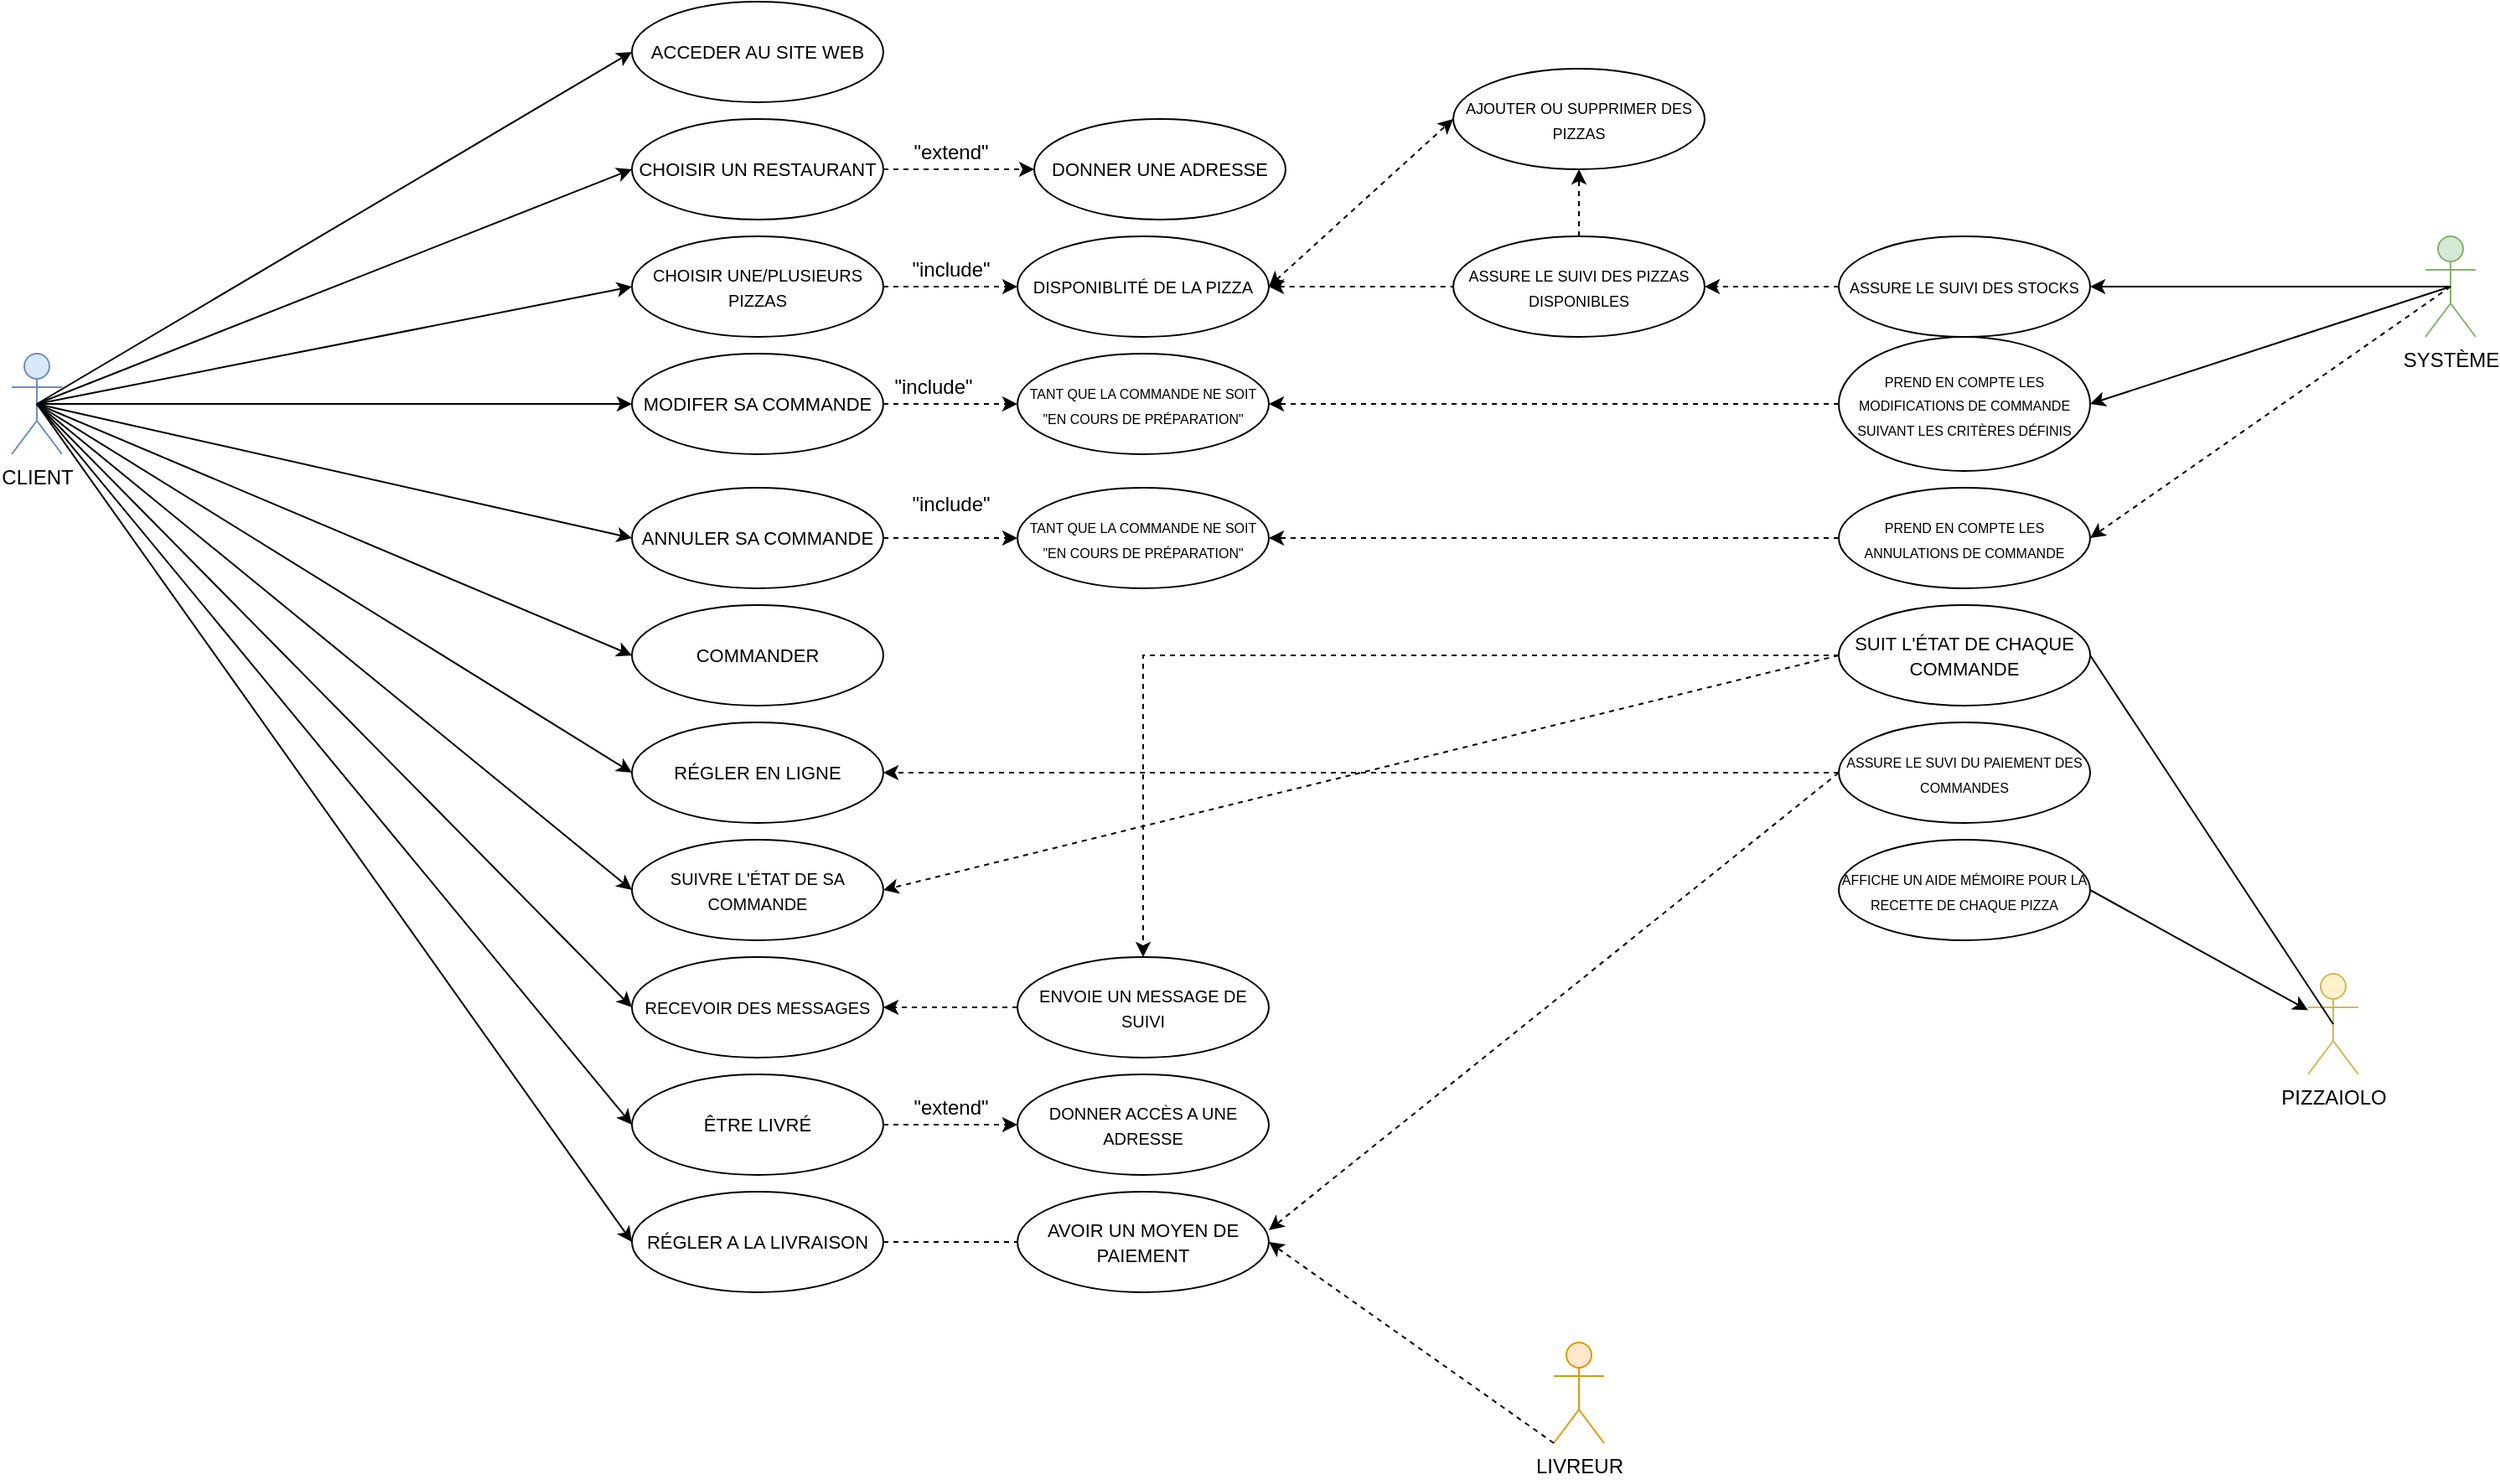 <mxfile version="12.9.10" type="github">
  <diagram id="UFQtD4HVYV3ZrvzeGqqZ" name="Page-1">
    <mxGraphModel dx="946" dy="522" grid="1" gridSize="10" guides="1" tooltips="1" connect="1" arrows="1" fold="1" page="1" pageScale="1" pageWidth="827" pageHeight="1169" math="0" shadow="0">
      <root>
        <mxCell id="0" />
        <mxCell id="1" parent="0" />
        <mxCell id="yTkPrfJT6yr5neGQz8j2-2" value="SYSTÈME" style="shape=umlActor;verticalLabelPosition=bottom;labelBackgroundColor=#ffffff;verticalAlign=top;html=1;outlineConnect=0;fillColor=#d5e8d4;strokeColor=#82b366;" vertex="1" parent="1">
          <mxGeometry x="1470" y="580" width="30" height="60" as="geometry" />
        </mxCell>
        <mxCell id="yTkPrfJT6yr5neGQz8j2-3" value="CLIENT" style="shape=umlActor;verticalLabelPosition=bottom;labelBackgroundColor=#ffffff;verticalAlign=top;html=1;outlineConnect=0;fillColor=#dae8fc;strokeColor=#6c8ebf;" vertex="1" parent="1">
          <mxGeometry x="30" y="650" width="30" height="60" as="geometry" />
        </mxCell>
        <mxCell id="yTkPrfJT6yr5neGQz8j2-4" value="&lt;font style=&quot;font-size: 11px&quot;&gt;ACCEDER AU SITE WEB&lt;/font&gt;" style="ellipse;whiteSpace=wrap;html=1;" vertex="1" parent="1">
          <mxGeometry x="400" y="440" width="150" height="60" as="geometry" />
        </mxCell>
        <mxCell id="yTkPrfJT6yr5neGQz8j2-24" value="" style="endArrow=classic;html=1;entryX=0;entryY=0.5;entryDx=0;entryDy=0;exitX=0.5;exitY=0.5;exitDx=0;exitDy=0;exitPerimeter=0;" edge="1" parent="1" source="yTkPrfJT6yr5neGQz8j2-3" target="yTkPrfJT6yr5neGQz8j2-4">
          <mxGeometry width="50" height="50" relative="1" as="geometry">
            <mxPoint x="110" y="590" as="sourcePoint" />
            <mxPoint x="160" y="540" as="targetPoint" />
          </mxGeometry>
        </mxCell>
        <mxCell id="yTkPrfJT6yr5neGQz8j2-37" value="" style="edgeStyle=orthogonalEdgeStyle;rounded=0;orthogonalLoop=1;jettySize=auto;html=1;dashed=1;" edge="1" parent="1" source="yTkPrfJT6yr5neGQz8j2-26" target="yTkPrfJT6yr5neGQz8j2-36">
          <mxGeometry relative="1" as="geometry" />
        </mxCell>
        <mxCell id="yTkPrfJT6yr5neGQz8j2-38" value="&quot;include&quot;" style="text;html=1;align=center;verticalAlign=middle;resizable=0;points=[];" vertex="1" connectable="0" parent="yTkPrfJT6yr5neGQz8j2-37">
          <mxGeometry x="0.225" relative="1" as="geometry">
            <mxPoint x="-9" y="-10" as="offset" />
          </mxGeometry>
        </mxCell>
        <mxCell id="yTkPrfJT6yr5neGQz8j2-26" value="&lt;font style=&quot;font-size: 10px&quot;&gt;CHOISIR UNE/PLUSIEURS PIZZAS&lt;/font&gt;" style="ellipse;whiteSpace=wrap;html=1;" vertex="1" parent="1">
          <mxGeometry x="400" y="580" width="150" height="60" as="geometry" />
        </mxCell>
        <mxCell id="yTkPrfJT6yr5neGQz8j2-36" value="&lt;font style=&quot;font-size: 10px&quot;&gt;DISPONIBLITÉ DE LA PIZZA&lt;/font&gt;" style="ellipse;whiteSpace=wrap;html=1;" vertex="1" parent="1">
          <mxGeometry x="630" y="580" width="150" height="60" as="geometry" />
        </mxCell>
        <mxCell id="yTkPrfJT6yr5neGQz8j2-27" value="&lt;font style=&quot;font-size: 11px&quot;&gt;COMMANDER&lt;/font&gt;" style="ellipse;whiteSpace=wrap;html=1;" vertex="1" parent="1">
          <mxGeometry x="400" y="800" width="150" height="60" as="geometry" />
        </mxCell>
        <mxCell id="yTkPrfJT6yr5neGQz8j2-28" value="" style="endArrow=classic;html=1;entryX=0;entryY=0.5;entryDx=0;entryDy=0;exitX=0.5;exitY=0.5;exitDx=0;exitDy=0;exitPerimeter=0;" edge="1" parent="1" source="yTkPrfJT6yr5neGQz8j2-3" target="yTkPrfJT6yr5neGQz8j2-26">
          <mxGeometry width="50" height="50" relative="1" as="geometry">
            <mxPoint x="110" y="590" as="sourcePoint" />
            <mxPoint x="520" y="680" as="targetPoint" />
          </mxGeometry>
        </mxCell>
        <mxCell id="yTkPrfJT6yr5neGQz8j2-30" value="" style="endArrow=classic;html=1;entryX=0;entryY=0.5;entryDx=0;entryDy=0;exitX=0.5;exitY=0.5;exitDx=0;exitDy=0;exitPerimeter=0;" edge="1" parent="1" source="yTkPrfJT6yr5neGQz8j2-3" target="yTkPrfJT6yr5neGQz8j2-27">
          <mxGeometry width="50" height="50" relative="1" as="geometry">
            <mxPoint x="110" y="590" as="sourcePoint" />
            <mxPoint x="160" y="540" as="targetPoint" />
          </mxGeometry>
        </mxCell>
        <mxCell id="yTkPrfJT6yr5neGQz8j2-33" value="" style="edgeStyle=orthogonalEdgeStyle;rounded=0;orthogonalLoop=1;jettySize=auto;html=1;dashed=1;" edge="1" parent="1" source="yTkPrfJT6yr5neGQz8j2-31" target="yTkPrfJT6yr5neGQz8j2-32">
          <mxGeometry relative="1" as="geometry" />
        </mxCell>
        <mxCell id="yTkPrfJT6yr5neGQz8j2-31" value="&lt;font style=&quot;font-size: 11px&quot;&gt;CHOISIR UN RESTAURANT&lt;/font&gt;" style="ellipse;whiteSpace=wrap;html=1;" vertex="1" parent="1">
          <mxGeometry x="400" y="510" width="150" height="60" as="geometry" />
        </mxCell>
        <mxCell id="yTkPrfJT6yr5neGQz8j2-32" value="&lt;font style=&quot;font-size: 11px&quot;&gt;DONNER UNE ADRESSE&lt;/font&gt;" style="ellipse;whiteSpace=wrap;html=1;" vertex="1" parent="1">
          <mxGeometry x="640" y="510" width="150" height="60" as="geometry" />
        </mxCell>
        <mxCell id="yTkPrfJT6yr5neGQz8j2-34" value="" style="endArrow=classic;html=1;entryX=0;entryY=0.5;entryDx=0;entryDy=0;exitX=0.5;exitY=0.5;exitDx=0;exitDy=0;exitPerimeter=0;" edge="1" parent="1" source="yTkPrfJT6yr5neGQz8j2-3" target="yTkPrfJT6yr5neGQz8j2-31">
          <mxGeometry width="50" height="50" relative="1" as="geometry">
            <mxPoint x="110" y="590" as="sourcePoint" />
            <mxPoint x="160" y="540" as="targetPoint" />
          </mxGeometry>
        </mxCell>
        <mxCell id="yTkPrfJT6yr5neGQz8j2-35" value="&quot;extend&quot;" style="text;html=1;align=center;verticalAlign=middle;resizable=0;points=[];autosize=1;" vertex="1" parent="1">
          <mxGeometry x="560" y="520" width="60" height="20" as="geometry" />
        </mxCell>
        <mxCell id="yTkPrfJT6yr5neGQz8j2-42" value="" style="edgeStyle=orthogonalEdgeStyle;rounded=0;orthogonalLoop=1;jettySize=auto;html=1;dashed=1;" edge="1" parent="1" source="yTkPrfJT6yr5neGQz8j2-39" target="yTkPrfJT6yr5neGQz8j2-41">
          <mxGeometry relative="1" as="geometry" />
        </mxCell>
        <mxCell id="yTkPrfJT6yr5neGQz8j2-39" value="&lt;font style=&quot;font-size: 11px&quot;&gt;MODIFER SA COMMANDE&lt;/font&gt;" style="ellipse;whiteSpace=wrap;html=1;" vertex="1" parent="1">
          <mxGeometry x="400" y="650" width="150" height="60" as="geometry" />
        </mxCell>
        <mxCell id="yTkPrfJT6yr5neGQz8j2-41" value="&lt;font style=&quot;font-size: 8px&quot;&gt;TANT QUE LA COMMANDE NE SOIT &quot;EN COURS DE PRÉPARATION&quot;&lt;/font&gt;" style="ellipse;whiteSpace=wrap;html=1;" vertex="1" parent="1">
          <mxGeometry x="630" y="650" width="150" height="60" as="geometry" />
        </mxCell>
        <mxCell id="yTkPrfJT6yr5neGQz8j2-40" value="" style="endArrow=classic;html=1;entryX=0;entryY=0.5;entryDx=0;entryDy=0;exitX=0.5;exitY=0.5;exitDx=0;exitDy=0;exitPerimeter=0;" edge="1" parent="1" source="yTkPrfJT6yr5neGQz8j2-3" target="yTkPrfJT6yr5neGQz8j2-39">
          <mxGeometry width="50" height="50" relative="1" as="geometry">
            <mxPoint x="110" y="590" as="sourcePoint" />
            <mxPoint x="160" y="540" as="targetPoint" />
          </mxGeometry>
        </mxCell>
        <mxCell id="yTkPrfJT6yr5neGQz8j2-43" value="&quot;include&quot;" style="text;html=1;strokeColor=none;fillColor=none;align=center;verticalAlign=middle;whiteSpace=wrap;rounded=0;" vertex="1" parent="1">
          <mxGeometry x="560" y="660" width="40" height="20" as="geometry" />
        </mxCell>
        <mxCell id="yTkPrfJT6yr5neGQz8j2-47" value="" style="edgeStyle=orthogonalEdgeStyle;rounded=0;orthogonalLoop=1;jettySize=auto;html=1;dashed=1;" edge="1" parent="1" source="yTkPrfJT6yr5neGQz8j2-44" target="yTkPrfJT6yr5neGQz8j2-46">
          <mxGeometry relative="1" as="geometry" />
        </mxCell>
        <mxCell id="yTkPrfJT6yr5neGQz8j2-44" value="&lt;font style=&quot;font-size: 11px&quot;&gt;ANNULER SA COMMANDE&lt;/font&gt;" style="ellipse;whiteSpace=wrap;html=1;" vertex="1" parent="1">
          <mxGeometry x="400" y="730" width="150" height="60" as="geometry" />
        </mxCell>
        <mxCell id="yTkPrfJT6yr5neGQz8j2-46" value="&lt;span style=&quot;font-size: 8px&quot;&gt;TANT QUE LA COMMANDE NE SOIT &quot;EN COURS DE PRÉPARATION&quot;&lt;/span&gt;" style="ellipse;whiteSpace=wrap;html=1;" vertex="1" parent="1">
          <mxGeometry x="630" y="730" width="150" height="60" as="geometry" />
        </mxCell>
        <mxCell id="yTkPrfJT6yr5neGQz8j2-45" value="" style="endArrow=classic;html=1;entryX=0;entryY=0.5;entryDx=0;entryDy=0;exitX=0.5;exitY=0.5;exitDx=0;exitDy=0;exitPerimeter=0;" edge="1" parent="1" source="yTkPrfJT6yr5neGQz8j2-3" target="yTkPrfJT6yr5neGQz8j2-44">
          <mxGeometry width="50" height="50" relative="1" as="geometry">
            <mxPoint x="110" y="590" as="sourcePoint" />
            <mxPoint x="170" y="540" as="targetPoint" />
          </mxGeometry>
        </mxCell>
        <mxCell id="yTkPrfJT6yr5neGQz8j2-48" value="&quot;include&quot;" style="text;html=1;align=center;verticalAlign=middle;resizable=0;points=[];autosize=1;" vertex="1" parent="1">
          <mxGeometry x="560" y="730" width="60" height="20" as="geometry" />
        </mxCell>
        <mxCell id="yTkPrfJT6yr5neGQz8j2-53" value="" style="edgeStyle=orthogonalEdgeStyle;rounded=0;orthogonalLoop=1;jettySize=auto;html=1;dashed=1;" edge="1" parent="1" source="yTkPrfJT6yr5neGQz8j2-49" target="yTkPrfJT6yr5neGQz8j2-52">
          <mxGeometry relative="1" as="geometry" />
        </mxCell>
        <mxCell id="yTkPrfJT6yr5neGQz8j2-54" value="&quot;extend&quot;" style="text;html=1;align=center;verticalAlign=middle;resizable=0;points=[];" vertex="1" connectable="0" parent="yTkPrfJT6yr5neGQz8j2-53">
          <mxGeometry x="0.05" y="-2" relative="1" as="geometry">
            <mxPoint x="-2" y="-12" as="offset" />
          </mxGeometry>
        </mxCell>
        <mxCell id="yTkPrfJT6yr5neGQz8j2-49" value="&lt;span style=&quot;font-size: 11px&quot;&gt;ÊTRE LIVRÉ&lt;/span&gt;" style="ellipse;whiteSpace=wrap;html=1;" vertex="1" parent="1">
          <mxGeometry x="400" y="1080" width="150" height="60" as="geometry" />
        </mxCell>
        <mxCell id="yTkPrfJT6yr5neGQz8j2-52" value="&lt;font style=&quot;font-size: 10px&quot;&gt;DONNER ACCÈS A UNE ADRESSE&lt;/font&gt;" style="ellipse;whiteSpace=wrap;html=1;" vertex="1" parent="1">
          <mxGeometry x="630" y="1080" width="150" height="60" as="geometry" />
        </mxCell>
        <mxCell id="yTkPrfJT6yr5neGQz8j2-51" value="" style="endArrow=classic;html=1;entryX=0;entryY=0.5;entryDx=0;entryDy=0;exitX=0.5;exitY=0.5;exitDx=0;exitDy=0;exitPerimeter=0;" edge="1" parent="1" source="yTkPrfJT6yr5neGQz8j2-3" target="yTkPrfJT6yr5neGQz8j2-49">
          <mxGeometry width="50" height="50" relative="1" as="geometry">
            <mxPoint x="110" y="590" as="sourcePoint" />
            <mxPoint x="320" y="840" as="targetPoint" />
          </mxGeometry>
        </mxCell>
        <mxCell id="yTkPrfJT6yr5neGQz8j2-56" value="&lt;font style=&quot;font-size: 11px&quot;&gt;RÉGLER EN LIGNE&lt;/font&gt;" style="ellipse;whiteSpace=wrap;html=1;" vertex="1" parent="1">
          <mxGeometry x="400" y="870" width="150" height="60" as="geometry" />
        </mxCell>
        <mxCell id="yTkPrfJT6yr5neGQz8j2-57" value="" style="endArrow=classic;html=1;entryX=0;entryY=0.5;entryDx=0;entryDy=0;exitX=0.5;exitY=0.5;exitDx=0;exitDy=0;exitPerimeter=0;" edge="1" parent="1" source="yTkPrfJT6yr5neGQz8j2-3" target="yTkPrfJT6yr5neGQz8j2-56">
          <mxGeometry width="50" height="50" relative="1" as="geometry">
            <mxPoint x="110" y="590" as="sourcePoint" />
            <mxPoint x="170" y="535" as="targetPoint" />
          </mxGeometry>
        </mxCell>
        <mxCell id="yTkPrfJT6yr5neGQz8j2-58" value="&lt;font style=&quot;font-size: 10px&quot;&gt;SUIVRE L&#39;ÉTAT DE SA COMMANDE&lt;/font&gt;" style="ellipse;whiteSpace=wrap;html=1;" vertex="1" parent="1">
          <mxGeometry x="400" y="940" width="150" height="60" as="geometry" />
        </mxCell>
        <mxCell id="yTkPrfJT6yr5neGQz8j2-59" value="" style="endArrow=classic;html=1;entryX=0;entryY=0.5;entryDx=0;entryDy=0;exitX=0.5;exitY=0.5;exitDx=0;exitDy=0;exitPerimeter=0;" edge="1" parent="1" source="yTkPrfJT6yr5neGQz8j2-3" target="yTkPrfJT6yr5neGQz8j2-58">
          <mxGeometry width="50" height="50" relative="1" as="geometry">
            <mxPoint x="110" y="590" as="sourcePoint" />
            <mxPoint x="160" y="540" as="targetPoint" />
          </mxGeometry>
        </mxCell>
        <mxCell id="yTkPrfJT6yr5neGQz8j2-60" value="&lt;font style=&quot;font-size: 10px&quot;&gt;RECEVOIR DES MESSAGES&lt;/font&gt;" style="ellipse;whiteSpace=wrap;html=1;" vertex="1" parent="1">
          <mxGeometry x="400" y="1010" width="150" height="60" as="geometry" />
        </mxCell>
        <mxCell id="yTkPrfJT6yr5neGQz8j2-61" value="" style="endArrow=classic;html=1;entryX=0;entryY=0.5;entryDx=0;entryDy=0;exitX=0.5;exitY=0.5;exitDx=0;exitDy=0;exitPerimeter=0;" edge="1" parent="1" source="yTkPrfJT6yr5neGQz8j2-3" target="yTkPrfJT6yr5neGQz8j2-60">
          <mxGeometry width="50" height="50" relative="1" as="geometry">
            <mxPoint x="110" y="590" as="sourcePoint" />
            <mxPoint x="160" y="540" as="targetPoint" />
          </mxGeometry>
        </mxCell>
        <mxCell id="yTkPrfJT6yr5neGQz8j2-65" value="" style="edgeStyle=orthogonalEdgeStyle;rounded=0;orthogonalLoop=1;jettySize=auto;html=1;dashed=1;endArrow=none;endFill=0;" edge="1" parent="1" source="yTkPrfJT6yr5neGQz8j2-62" target="yTkPrfJT6yr5neGQz8j2-64">
          <mxGeometry relative="1" as="geometry" />
        </mxCell>
        <mxCell id="yTkPrfJT6yr5neGQz8j2-62" value="&lt;span style=&quot;font-size: 11px&quot;&gt;RÉGLER A LA LIVRAISON&lt;/span&gt;" style="ellipse;whiteSpace=wrap;html=1;" vertex="1" parent="1">
          <mxGeometry x="400" y="1150" width="150" height="60" as="geometry" />
        </mxCell>
        <mxCell id="yTkPrfJT6yr5neGQz8j2-64" value="&lt;span style=&quot;font-size: 11px&quot;&gt;AVOIR UN MOYEN DE PAIEMENT&lt;/span&gt;" style="ellipse;whiteSpace=wrap;html=1;" vertex="1" parent="1">
          <mxGeometry x="630" y="1150" width="150" height="60" as="geometry" />
        </mxCell>
        <mxCell id="yTkPrfJT6yr5neGQz8j2-63" value="" style="endArrow=classic;html=1;entryX=0;entryY=0.5;entryDx=0;entryDy=0;exitX=0.5;exitY=0.5;exitDx=0;exitDy=0;exitPerimeter=0;" edge="1" parent="1" source="yTkPrfJT6yr5neGQz8j2-3" target="yTkPrfJT6yr5neGQz8j2-62">
          <mxGeometry width="50" height="50" relative="1" as="geometry">
            <mxPoint x="110" y="590" as="sourcePoint" />
            <mxPoint x="400" y="1180" as="targetPoint" />
          </mxGeometry>
        </mxCell>
        <mxCell id="yTkPrfJT6yr5neGQz8j2-69" value="LIVREUR" style="shape=umlActor;verticalLabelPosition=bottom;labelBackgroundColor=#ffffff;verticalAlign=top;html=1;outlineConnect=0;fillColor=#ffe6cc;strokeColor=#d79b00;" vertex="1" parent="1">
          <mxGeometry x="950" y="1240" width="30" height="60" as="geometry" />
        </mxCell>
        <mxCell id="yTkPrfJT6yr5neGQz8j2-74" value="" style="endArrow=classic;html=1;dashed=1;exitX=0;exitY=1;exitDx=0;exitDy=0;exitPerimeter=0;entryX=1;entryY=0.5;entryDx=0;entryDy=0;" edge="1" parent="1" source="yTkPrfJT6yr5neGQz8j2-69" target="yTkPrfJT6yr5neGQz8j2-64">
          <mxGeometry width="50" height="50" relative="1" as="geometry">
            <mxPoint x="860" y="1179.5" as="sourcePoint" />
            <mxPoint x="780" y="1180" as="targetPoint" />
          </mxGeometry>
        </mxCell>
        <mxCell id="yTkPrfJT6yr5neGQz8j2-78" value="&lt;font style=&quot;font-size: 9px&quot;&gt;ASSURE LE SUIVI DES PIZZAS DISPONIBLES&lt;/font&gt;" style="ellipse;whiteSpace=wrap;html=1;" vertex="1" parent="1">
          <mxGeometry x="890" y="580" width="150" height="60" as="geometry" />
        </mxCell>
        <mxCell id="yTkPrfJT6yr5neGQz8j2-81" value="" style="endArrow=none;html=1;dashed=1;entryX=0;entryY=0.5;entryDx=0;entryDy=0;startArrow=classic;startFill=1;endFill=0;" edge="1" parent="1" target="yTkPrfJT6yr5neGQz8j2-78">
          <mxGeometry width="50" height="50" relative="1" as="geometry">
            <mxPoint x="780" y="610" as="sourcePoint" />
            <mxPoint x="830" y="560" as="targetPoint" />
          </mxGeometry>
        </mxCell>
        <mxCell id="yTkPrfJT6yr5neGQz8j2-83" value="" style="edgeStyle=orthogonalEdgeStyle;rounded=0;orthogonalLoop=1;jettySize=auto;html=1;startArrow=classic;startFill=1;endArrow=none;endFill=0;exitX=1;exitY=0.5;exitDx=0;exitDy=0;entryX=0.5;entryY=0.5;entryDx=0;entryDy=0;entryPerimeter=0;" edge="1" parent="1" source="yTkPrfJT6yr5neGQz8j2-94" target="yTkPrfJT6yr5neGQz8j2-2">
          <mxGeometry relative="1" as="geometry">
            <mxPoint x="1200" y="610" as="sourcePoint" />
          </mxGeometry>
        </mxCell>
        <mxCell id="yTkPrfJT6yr5neGQz8j2-88" value="&lt;font style=&quot;font-size: 9px&quot;&gt;AJOUTER OU SUPPRIMER DES PIZZAS&lt;/font&gt;" style="ellipse;whiteSpace=wrap;html=1;" vertex="1" parent="1">
          <mxGeometry x="890" y="480" width="150" height="60" as="geometry" />
        </mxCell>
        <mxCell id="yTkPrfJT6yr5neGQz8j2-90" value="" style="endArrow=classic;html=1;entryX=0.5;entryY=1;entryDx=0;entryDy=0;dashed=1;exitX=0.5;exitY=0;exitDx=0;exitDy=0;" edge="1" parent="1" source="yTkPrfJT6yr5neGQz8j2-78" target="yTkPrfJT6yr5neGQz8j2-88">
          <mxGeometry width="50" height="50" relative="1" as="geometry">
            <mxPoint x="1060" y="560" as="sourcePoint" />
            <mxPoint x="1100" y="660" as="targetPoint" />
          </mxGeometry>
        </mxCell>
        <mxCell id="yTkPrfJT6yr5neGQz8j2-93" value="" style="endArrow=classic;html=1;dashed=1;entryX=0;entryY=0.5;entryDx=0;entryDy=0;startArrow=classic;startFill=1;" edge="1" parent="1" target="yTkPrfJT6yr5neGQz8j2-88">
          <mxGeometry width="50" height="50" relative="1" as="geometry">
            <mxPoint x="780" y="610" as="sourcePoint" />
            <mxPoint x="830" y="560" as="targetPoint" />
          </mxGeometry>
        </mxCell>
        <mxCell id="yTkPrfJT6yr5neGQz8j2-94" value="&lt;font style=&quot;font-size: 9px&quot;&gt;ASSURE LE SUIVI DES STOCKS&lt;/font&gt;" style="ellipse;whiteSpace=wrap;html=1;" vertex="1" parent="1">
          <mxGeometry x="1120" y="580" width="150" height="60" as="geometry" />
        </mxCell>
        <mxCell id="yTkPrfJT6yr5neGQz8j2-96" value="" style="endArrow=classic;html=1;dashed=1;entryX=1;entryY=0.5;entryDx=0;entryDy=0;exitX=0;exitY=0.5;exitDx=0;exitDy=0;" edge="1" parent="1" source="yTkPrfJT6yr5neGQz8j2-94" target="yTkPrfJT6yr5neGQz8j2-78">
          <mxGeometry width="50" height="50" relative="1" as="geometry">
            <mxPoint x="1050" y="710" as="sourcePoint" />
            <mxPoint x="1100" y="660" as="targetPoint" />
          </mxGeometry>
        </mxCell>
        <mxCell id="yTkPrfJT6yr5neGQz8j2-97" value="&lt;font style=&quot;font-size: 8px&quot;&gt;PREND EN COMPTE LES MODIFICATIONS DE COMMANDE SUIVANT LES CRITÈRES DÉFINIS&lt;/font&gt;" style="ellipse;whiteSpace=wrap;html=1;" vertex="1" parent="1">
          <mxGeometry x="1120" y="640" width="150" height="80" as="geometry" />
        </mxCell>
        <mxCell id="yTkPrfJT6yr5neGQz8j2-98" value="" style="endArrow=classic;html=1;entryX=1;entryY=0.5;entryDx=0;entryDy=0;exitX=0.5;exitY=0.5;exitDx=0;exitDy=0;exitPerimeter=0;" edge="1" parent="1" source="yTkPrfJT6yr5neGQz8j2-2" target="yTkPrfJT6yr5neGQz8j2-97">
          <mxGeometry width="50" height="50" relative="1" as="geometry">
            <mxPoint x="1380" y="600" as="sourcePoint" />
            <mxPoint x="1400" y="560" as="targetPoint" />
          </mxGeometry>
        </mxCell>
        <mxCell id="yTkPrfJT6yr5neGQz8j2-99" value="" style="endArrow=classic;html=1;entryX=1;entryY=0.5;entryDx=0;entryDy=0;exitX=0;exitY=0.5;exitDx=0;exitDy=0;dashed=1;" edge="1" parent="1" source="yTkPrfJT6yr5neGQz8j2-97" target="yTkPrfJT6yr5neGQz8j2-41">
          <mxGeometry width="50" height="50" relative="1" as="geometry">
            <mxPoint x="900" y="710" as="sourcePoint" />
            <mxPoint x="950" y="660" as="targetPoint" />
          </mxGeometry>
        </mxCell>
        <mxCell id="yTkPrfJT6yr5neGQz8j2-100" value="&lt;font style=&quot;font-size: 8px&quot;&gt;PREND EN COMPTE LES ANNULATIONS DE COMMANDE&lt;/font&gt;" style="ellipse;whiteSpace=wrap;html=1;" vertex="1" parent="1">
          <mxGeometry x="1120" y="730" width="150" height="60" as="geometry" />
        </mxCell>
        <mxCell id="yTkPrfJT6yr5neGQz8j2-102" value="" style="endArrow=classic;html=1;entryX=1;entryY=0.5;entryDx=0;entryDy=0;exitX=0;exitY=0.5;exitDx=0;exitDy=0;dashed=1;" edge="1" parent="1" source="yTkPrfJT6yr5neGQz8j2-100" target="yTkPrfJT6yr5neGQz8j2-46">
          <mxGeometry width="50" height="50" relative="1" as="geometry">
            <mxPoint x="870" y="710" as="sourcePoint" />
            <mxPoint x="920" y="660" as="targetPoint" />
          </mxGeometry>
        </mxCell>
        <mxCell id="yTkPrfJT6yr5neGQz8j2-103" value="&lt;font style=&quot;font-size: 8px&quot;&gt;ASSURE LE SUVI DU PAIEMENT DES COMMANDES&lt;/font&gt;" style="ellipse;whiteSpace=wrap;html=1;" vertex="1" parent="1">
          <mxGeometry x="1120" y="870" width="150" height="60" as="geometry" />
        </mxCell>
        <mxCell id="yTkPrfJT6yr5neGQz8j2-114" value="" style="edgeStyle=orthogonalEdgeStyle;rounded=0;orthogonalLoop=1;jettySize=auto;html=1;dashed=1;startArrow=none;startFill=0;endArrow=classic;endFill=1;" edge="1" parent="1" source="yTkPrfJT6yr5neGQz8j2-105" target="yTkPrfJT6yr5neGQz8j2-113">
          <mxGeometry relative="1" as="geometry" />
        </mxCell>
        <mxCell id="yTkPrfJT6yr5neGQz8j2-105" value="&lt;font style=&quot;font-size: 11px&quot;&gt;SUIT L&#39;ÉTAT DE CHAQUE COMMANDE&lt;/font&gt;" style="ellipse;whiteSpace=wrap;html=1;" vertex="1" parent="1">
          <mxGeometry x="1120" y="800" width="150" height="60" as="geometry" />
        </mxCell>
        <mxCell id="yTkPrfJT6yr5neGQz8j2-113" value="&lt;font style=&quot;font-size: 10px&quot;&gt;ENVOIE UN MESSAGE DE SUIVI&lt;/font&gt;" style="ellipse;whiteSpace=wrap;html=1;" vertex="1" parent="1">
          <mxGeometry x="630" y="1010" width="150" height="60" as="geometry" />
        </mxCell>
        <mxCell id="yTkPrfJT6yr5neGQz8j2-107" value="" style="endArrow=classic;html=1;dashed=1;entryX=1;entryY=0.5;entryDx=0;entryDy=0;exitX=0.5;exitY=0.5;exitDx=0;exitDy=0;exitPerimeter=0;" edge="1" parent="1" source="yTkPrfJT6yr5neGQz8j2-2" target="yTkPrfJT6yr5neGQz8j2-100">
          <mxGeometry width="50" height="50" relative="1" as="geometry">
            <mxPoint x="1430" y="610" as="sourcePoint" />
            <mxPoint x="1390" y="680" as="targetPoint" />
          </mxGeometry>
        </mxCell>
        <mxCell id="yTkPrfJT6yr5neGQz8j2-111" value="" style="endArrow=classic;html=1;dashed=1;entryX=1;entryY=0.5;entryDx=0;entryDy=0;exitX=0;exitY=0.5;exitDx=0;exitDy=0;" edge="1" parent="1" source="yTkPrfJT6yr5neGQz8j2-103" target="yTkPrfJT6yr5neGQz8j2-56">
          <mxGeometry width="50" height="50" relative="1" as="geometry">
            <mxPoint x="810" y="940" as="sourcePoint" />
            <mxPoint x="860" y="890" as="targetPoint" />
          </mxGeometry>
        </mxCell>
        <mxCell id="yTkPrfJT6yr5neGQz8j2-112" value="" style="endArrow=classic;html=1;dashed=1;entryX=1;entryY=0.383;entryDx=0;entryDy=0;entryPerimeter=0;exitX=0;exitY=0.5;exitDx=0;exitDy=0;" edge="1" parent="1" source="yTkPrfJT6yr5neGQz8j2-103" target="yTkPrfJT6yr5neGQz8j2-64">
          <mxGeometry width="50" height="50" relative="1" as="geometry">
            <mxPoint x="810" y="1000" as="sourcePoint" />
            <mxPoint x="860" y="950" as="targetPoint" />
          </mxGeometry>
        </mxCell>
        <mxCell id="yTkPrfJT6yr5neGQz8j2-115" value="" style="endArrow=classic;html=1;dashed=1;exitX=0;exitY=0.5;exitDx=0;exitDy=0;entryX=1;entryY=0.5;entryDx=0;entryDy=0;" edge="1" parent="1" source="yTkPrfJT6yr5neGQz8j2-113" target="yTkPrfJT6yr5neGQz8j2-60">
          <mxGeometry width="50" height="50" relative="1" as="geometry">
            <mxPoint x="810" y="880" as="sourcePoint" />
            <mxPoint x="860" y="830" as="targetPoint" />
          </mxGeometry>
        </mxCell>
        <mxCell id="yTkPrfJT6yr5neGQz8j2-116" value="" style="endArrow=classic;html=1;dashed=1;entryX=1;entryY=0.5;entryDx=0;entryDy=0;exitX=0;exitY=0.5;exitDx=0;exitDy=0;" edge="1" parent="1" source="yTkPrfJT6yr5neGQz8j2-105" target="yTkPrfJT6yr5neGQz8j2-58">
          <mxGeometry width="50" height="50" relative="1" as="geometry">
            <mxPoint x="810" y="880" as="sourcePoint" />
            <mxPoint x="860" y="830" as="targetPoint" />
          </mxGeometry>
        </mxCell>
        <mxCell id="yTkPrfJT6yr5neGQz8j2-117" value="&lt;font style=&quot;font-size: 8px&quot;&gt;AFFICHE UN AIDE MÉMOIRE POUR LA RECETTE DE CHAQUE PIZZA&lt;/font&gt;" style="ellipse;whiteSpace=wrap;html=1;" vertex="1" parent="1">
          <mxGeometry x="1120" y="940" width="150" height="60" as="geometry" />
        </mxCell>
        <mxCell id="yTkPrfJT6yr5neGQz8j2-118" value="PIZZAIOLO" style="shape=umlActor;verticalLabelPosition=bottom;labelBackgroundColor=#ffffff;verticalAlign=top;html=1;outlineConnect=0;fillColor=#fff2cc;strokeColor=#d6b656;" vertex="1" parent="1">
          <mxGeometry x="1400" y="1020" width="30" height="60" as="geometry" />
        </mxCell>
        <mxCell id="yTkPrfJT6yr5neGQz8j2-124" value="" style="endArrow=classic;html=1;exitX=1;exitY=0.5;exitDx=0;exitDy=0;" edge="1" parent="1" source="yTkPrfJT6yr5neGQz8j2-117" target="yTkPrfJT6yr5neGQz8j2-118">
          <mxGeometry width="50" height="50" relative="1" as="geometry">
            <mxPoint x="1110" y="1180" as="sourcePoint" />
            <mxPoint x="1160" y="1130" as="targetPoint" />
          </mxGeometry>
        </mxCell>
        <mxCell id="yTkPrfJT6yr5neGQz8j2-126" value="" style="endArrow=none;html=1;entryX=0.5;entryY=0.5;entryDx=0;entryDy=0;entryPerimeter=0;exitX=1;exitY=0.5;exitDx=0;exitDy=0;" edge="1" parent="1" source="yTkPrfJT6yr5neGQz8j2-105" target="yTkPrfJT6yr5neGQz8j2-118">
          <mxGeometry width="50" height="50" relative="1" as="geometry">
            <mxPoint x="1270" y="830" as="sourcePoint" />
            <mxPoint x="1320" y="780" as="targetPoint" />
          </mxGeometry>
        </mxCell>
      </root>
    </mxGraphModel>
  </diagram>
</mxfile>
